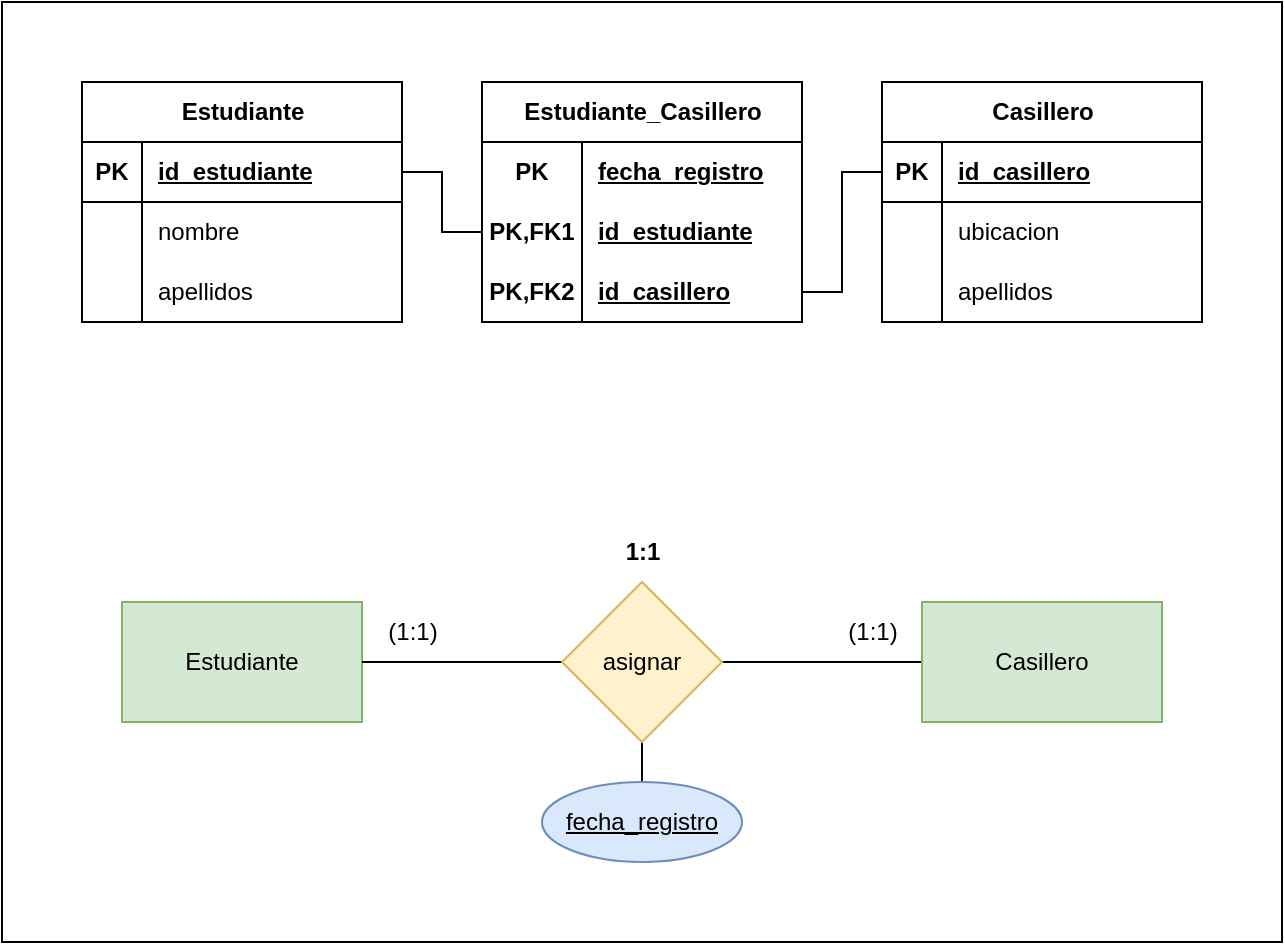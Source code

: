 <mxfile version="26.0.10">
  <diagram name="Page-1" id="XvsxDI51Mbzp0t6Jcrde">
    <mxGraphModel dx="911" dy="538" grid="1" gridSize="10" guides="1" tooltips="1" connect="1" arrows="1" fold="1" page="1" pageScale="1" pageWidth="850" pageHeight="1100" math="0" shadow="0">
      <root>
        <mxCell id="0" />
        <mxCell id="1" parent="0" />
        <mxCell id="ieutc6Kl5Hrox6USt51n-65" value="" style="group" vertex="1" connectable="0" parent="1">
          <mxGeometry width="640" height="470" as="geometry" />
        </mxCell>
        <mxCell id="ieutc6Kl5Hrox6USt51n-64" value="" style="rounded=0;whiteSpace=wrap;html=1;" vertex="1" parent="ieutc6Kl5Hrox6USt51n-65">
          <mxGeometry width="640" height="470" as="geometry" />
        </mxCell>
        <mxCell id="ieutc6Kl5Hrox6USt51n-1" value="Estudiante" style="rounded=0;whiteSpace=wrap;html=1;fillColor=#d5e8d4;strokeColor=#82b366;" vertex="1" parent="ieutc6Kl5Hrox6USt51n-65">
          <mxGeometry x="60" y="300" width="120" height="60" as="geometry" />
        </mxCell>
        <mxCell id="ieutc6Kl5Hrox6USt51n-4" style="edgeStyle=orthogonalEdgeStyle;rounded=0;orthogonalLoop=1;jettySize=auto;html=1;exitX=1;exitY=0.5;exitDx=0;exitDy=0;entryX=0;entryY=0.5;entryDx=0;entryDy=0;endArrow=none;startFill=0;" edge="1" parent="ieutc6Kl5Hrox6USt51n-65" source="ieutc6Kl5Hrox6USt51n-2" target="ieutc6Kl5Hrox6USt51n-3">
          <mxGeometry relative="1" as="geometry" />
        </mxCell>
        <mxCell id="ieutc6Kl5Hrox6USt51n-5" style="edgeStyle=orthogonalEdgeStyle;rounded=0;orthogonalLoop=1;jettySize=auto;html=1;exitX=0;exitY=0.5;exitDx=0;exitDy=0;entryX=1;entryY=0.5;entryDx=0;entryDy=0;endArrow=none;startFill=0;" edge="1" parent="ieutc6Kl5Hrox6USt51n-65" source="ieutc6Kl5Hrox6USt51n-2" target="ieutc6Kl5Hrox6USt51n-1">
          <mxGeometry relative="1" as="geometry" />
        </mxCell>
        <mxCell id="ieutc6Kl5Hrox6USt51n-23" style="edgeStyle=orthogonalEdgeStyle;rounded=0;orthogonalLoop=1;jettySize=auto;html=1;exitX=0.5;exitY=1;exitDx=0;exitDy=0;entryX=0.5;entryY=0;entryDx=0;entryDy=0;endArrow=none;startFill=0;" edge="1" parent="ieutc6Kl5Hrox6USt51n-65" source="ieutc6Kl5Hrox6USt51n-2" target="ieutc6Kl5Hrox6USt51n-22">
          <mxGeometry relative="1" as="geometry" />
        </mxCell>
        <mxCell id="ieutc6Kl5Hrox6USt51n-2" value="asignar" style="rhombus;whiteSpace=wrap;html=1;fillColor=#fff2cc;strokeColor=#d6b656;" vertex="1" parent="ieutc6Kl5Hrox6USt51n-65">
          <mxGeometry x="280" y="290" width="80" height="80" as="geometry" />
        </mxCell>
        <mxCell id="ieutc6Kl5Hrox6USt51n-3" value="Casillero" style="rounded=0;whiteSpace=wrap;html=1;fillColor=#d5e8d4;strokeColor=#82b366;" vertex="1" parent="ieutc6Kl5Hrox6USt51n-65">
          <mxGeometry x="460" y="300" width="120" height="60" as="geometry" />
        </mxCell>
        <mxCell id="ieutc6Kl5Hrox6USt51n-6" value="(1:1)" style="text;html=1;align=center;verticalAlign=middle;resizable=0;points=[];autosize=1;strokeColor=none;fillColor=none;" vertex="1" parent="ieutc6Kl5Hrox6USt51n-65">
          <mxGeometry x="410" y="300" width="50" height="30" as="geometry" />
        </mxCell>
        <mxCell id="ieutc6Kl5Hrox6USt51n-7" value="(1:1)" style="text;html=1;align=center;verticalAlign=middle;resizable=0;points=[];autosize=1;strokeColor=none;fillColor=none;" vertex="1" parent="ieutc6Kl5Hrox6USt51n-65">
          <mxGeometry x="180" y="300" width="50" height="30" as="geometry" />
        </mxCell>
        <mxCell id="ieutc6Kl5Hrox6USt51n-8" value="1:1" style="text;html=1;align=center;verticalAlign=middle;resizable=0;points=[];autosize=1;strokeColor=none;fillColor=none;fontStyle=1" vertex="1" parent="ieutc6Kl5Hrox6USt51n-65">
          <mxGeometry x="300" y="260" width="40" height="30" as="geometry" />
        </mxCell>
        <mxCell id="ieutc6Kl5Hrox6USt51n-9" value="Estudiante" style="shape=table;startSize=30;container=1;collapsible=1;childLayout=tableLayout;fixedRows=1;rowLines=0;fontStyle=1;align=center;resizeLast=1;html=1;" vertex="1" parent="ieutc6Kl5Hrox6USt51n-65">
          <mxGeometry x="40" y="40" width="160" height="120" as="geometry" />
        </mxCell>
        <mxCell id="ieutc6Kl5Hrox6USt51n-10" value="" style="shape=tableRow;horizontal=0;startSize=0;swimlaneHead=0;swimlaneBody=0;fillColor=none;collapsible=0;dropTarget=0;points=[[0,0.5],[1,0.5]];portConstraint=eastwest;top=0;left=0;right=0;bottom=1;" vertex="1" parent="ieutc6Kl5Hrox6USt51n-9">
          <mxGeometry y="30" width="160" height="30" as="geometry" />
        </mxCell>
        <mxCell id="ieutc6Kl5Hrox6USt51n-11" value="PK" style="shape=partialRectangle;connectable=0;fillColor=none;top=0;left=0;bottom=0;right=0;fontStyle=1;overflow=hidden;whiteSpace=wrap;html=1;" vertex="1" parent="ieutc6Kl5Hrox6USt51n-10">
          <mxGeometry width="30" height="30" as="geometry">
            <mxRectangle width="30" height="30" as="alternateBounds" />
          </mxGeometry>
        </mxCell>
        <mxCell id="ieutc6Kl5Hrox6USt51n-12" value="id_estudiante" style="shape=partialRectangle;connectable=0;fillColor=none;top=0;left=0;bottom=0;right=0;align=left;spacingLeft=6;fontStyle=5;overflow=hidden;whiteSpace=wrap;html=1;" vertex="1" parent="ieutc6Kl5Hrox6USt51n-10">
          <mxGeometry x="30" width="130" height="30" as="geometry">
            <mxRectangle width="130" height="30" as="alternateBounds" />
          </mxGeometry>
        </mxCell>
        <mxCell id="ieutc6Kl5Hrox6USt51n-13" value="" style="shape=tableRow;horizontal=0;startSize=0;swimlaneHead=0;swimlaneBody=0;fillColor=none;collapsible=0;dropTarget=0;points=[[0,0.5],[1,0.5]];portConstraint=eastwest;top=0;left=0;right=0;bottom=0;" vertex="1" parent="ieutc6Kl5Hrox6USt51n-9">
          <mxGeometry y="60" width="160" height="30" as="geometry" />
        </mxCell>
        <mxCell id="ieutc6Kl5Hrox6USt51n-14" value="" style="shape=partialRectangle;connectable=0;fillColor=none;top=0;left=0;bottom=0;right=0;editable=1;overflow=hidden;whiteSpace=wrap;html=1;" vertex="1" parent="ieutc6Kl5Hrox6USt51n-13">
          <mxGeometry width="30" height="30" as="geometry">
            <mxRectangle width="30" height="30" as="alternateBounds" />
          </mxGeometry>
        </mxCell>
        <mxCell id="ieutc6Kl5Hrox6USt51n-15" value="nombre" style="shape=partialRectangle;connectable=0;fillColor=none;top=0;left=0;bottom=0;right=0;align=left;spacingLeft=6;overflow=hidden;whiteSpace=wrap;html=1;" vertex="1" parent="ieutc6Kl5Hrox6USt51n-13">
          <mxGeometry x="30" width="130" height="30" as="geometry">
            <mxRectangle width="130" height="30" as="alternateBounds" />
          </mxGeometry>
        </mxCell>
        <mxCell id="ieutc6Kl5Hrox6USt51n-16" value="" style="shape=tableRow;horizontal=0;startSize=0;swimlaneHead=0;swimlaneBody=0;fillColor=none;collapsible=0;dropTarget=0;points=[[0,0.5],[1,0.5]];portConstraint=eastwest;top=0;left=0;right=0;bottom=0;" vertex="1" parent="ieutc6Kl5Hrox6USt51n-9">
          <mxGeometry y="90" width="160" height="30" as="geometry" />
        </mxCell>
        <mxCell id="ieutc6Kl5Hrox6USt51n-17" value="" style="shape=partialRectangle;connectable=0;fillColor=none;top=0;left=0;bottom=0;right=0;editable=1;overflow=hidden;whiteSpace=wrap;html=1;" vertex="1" parent="ieutc6Kl5Hrox6USt51n-16">
          <mxGeometry width="30" height="30" as="geometry">
            <mxRectangle width="30" height="30" as="alternateBounds" />
          </mxGeometry>
        </mxCell>
        <mxCell id="ieutc6Kl5Hrox6USt51n-18" value="apellidos" style="shape=partialRectangle;connectable=0;fillColor=none;top=0;left=0;bottom=0;right=0;align=left;spacingLeft=6;overflow=hidden;whiteSpace=wrap;html=1;" vertex="1" parent="ieutc6Kl5Hrox6USt51n-16">
          <mxGeometry x="30" width="130" height="30" as="geometry">
            <mxRectangle width="130" height="30" as="alternateBounds" />
          </mxGeometry>
        </mxCell>
        <mxCell id="ieutc6Kl5Hrox6USt51n-22" value="fecha_registro" style="ellipse;whiteSpace=wrap;html=1;fontStyle=4;fillColor=#dae8fc;strokeColor=#6c8ebf;" vertex="1" parent="ieutc6Kl5Hrox6USt51n-65">
          <mxGeometry x="270" y="390" width="100" height="40" as="geometry" />
        </mxCell>
        <mxCell id="ieutc6Kl5Hrox6USt51n-24" value="Estudiante_Casillero" style="shape=table;startSize=30;container=1;collapsible=1;childLayout=tableLayout;fixedRows=1;rowLines=0;fontStyle=1;align=center;resizeLast=1;html=1;" vertex="1" parent="ieutc6Kl5Hrox6USt51n-65">
          <mxGeometry x="240" y="40" width="160" height="120" as="geometry" />
        </mxCell>
        <mxCell id="ieutc6Kl5Hrox6USt51n-25" value="" style="shape=tableRow;horizontal=0;startSize=0;swimlaneHead=0;swimlaneBody=0;fillColor=none;collapsible=0;dropTarget=0;points=[[0,0.5],[1,0.5]];portConstraint=eastwest;top=0;left=0;right=0;bottom=0;" vertex="1" parent="ieutc6Kl5Hrox6USt51n-24">
          <mxGeometry y="30" width="160" height="30" as="geometry" />
        </mxCell>
        <mxCell id="ieutc6Kl5Hrox6USt51n-26" value="PK" style="shape=partialRectangle;connectable=0;fillColor=none;top=0;left=0;bottom=0;right=0;fontStyle=1;overflow=hidden;whiteSpace=wrap;html=1;" vertex="1" parent="ieutc6Kl5Hrox6USt51n-25">
          <mxGeometry width="50" height="30" as="geometry">
            <mxRectangle width="50" height="30" as="alternateBounds" />
          </mxGeometry>
        </mxCell>
        <mxCell id="ieutc6Kl5Hrox6USt51n-27" value="fecha_registro" style="shape=partialRectangle;connectable=0;fillColor=none;top=0;left=0;bottom=0;right=0;align=left;spacingLeft=6;fontStyle=5;overflow=hidden;whiteSpace=wrap;html=1;" vertex="1" parent="ieutc6Kl5Hrox6USt51n-25">
          <mxGeometry x="50" width="110" height="30" as="geometry">
            <mxRectangle width="110" height="30" as="alternateBounds" />
          </mxGeometry>
        </mxCell>
        <mxCell id="ieutc6Kl5Hrox6USt51n-59" value="" style="shape=tableRow;horizontal=0;startSize=0;swimlaneHead=0;swimlaneBody=0;fillColor=none;collapsible=0;dropTarget=0;points=[[0,0.5],[1,0.5]];portConstraint=eastwest;top=0;left=0;right=0;bottom=0;" vertex="1" parent="ieutc6Kl5Hrox6USt51n-24">
          <mxGeometry y="60" width="160" height="30" as="geometry" />
        </mxCell>
        <mxCell id="ieutc6Kl5Hrox6USt51n-60" value="PK,FK1" style="shape=partialRectangle;connectable=0;fillColor=none;top=0;left=0;bottom=0;right=0;fontStyle=1;overflow=hidden;whiteSpace=wrap;html=1;" vertex="1" parent="ieutc6Kl5Hrox6USt51n-59">
          <mxGeometry width="50" height="30" as="geometry">
            <mxRectangle width="50" height="30" as="alternateBounds" />
          </mxGeometry>
        </mxCell>
        <mxCell id="ieutc6Kl5Hrox6USt51n-61" value="id_estudiante" style="shape=partialRectangle;connectable=0;fillColor=none;top=0;left=0;bottom=0;right=0;align=left;spacingLeft=6;fontStyle=5;overflow=hidden;whiteSpace=wrap;html=1;" vertex="1" parent="ieutc6Kl5Hrox6USt51n-59">
          <mxGeometry x="50" width="110" height="30" as="geometry">
            <mxRectangle width="110" height="30" as="alternateBounds" />
          </mxGeometry>
        </mxCell>
        <mxCell id="ieutc6Kl5Hrox6USt51n-56" value="" style="shape=tableRow;horizontal=0;startSize=0;swimlaneHead=0;swimlaneBody=0;fillColor=none;collapsible=0;dropTarget=0;points=[[0,0.5],[1,0.5]];portConstraint=eastwest;top=0;left=0;right=0;bottom=1;" vertex="1" parent="ieutc6Kl5Hrox6USt51n-24">
          <mxGeometry y="90" width="160" height="30" as="geometry" />
        </mxCell>
        <mxCell id="ieutc6Kl5Hrox6USt51n-57" value="PK,FK2" style="shape=partialRectangle;connectable=0;fillColor=none;top=0;left=0;bottom=0;right=0;fontStyle=1;overflow=hidden;whiteSpace=wrap;html=1;" vertex="1" parent="ieutc6Kl5Hrox6USt51n-56">
          <mxGeometry width="50" height="30" as="geometry">
            <mxRectangle width="50" height="30" as="alternateBounds" />
          </mxGeometry>
        </mxCell>
        <mxCell id="ieutc6Kl5Hrox6USt51n-58" value="id_casillero" style="shape=partialRectangle;connectable=0;fillColor=none;top=0;left=0;bottom=0;right=0;align=left;spacingLeft=6;fontStyle=5;overflow=hidden;whiteSpace=wrap;html=1;" vertex="1" parent="ieutc6Kl5Hrox6USt51n-56">
          <mxGeometry x="50" width="110" height="30" as="geometry">
            <mxRectangle width="110" height="30" as="alternateBounds" />
          </mxGeometry>
        </mxCell>
        <mxCell id="ieutc6Kl5Hrox6USt51n-34" value="Casillero" style="shape=table;startSize=30;container=1;collapsible=1;childLayout=tableLayout;fixedRows=1;rowLines=0;fontStyle=1;align=center;resizeLast=1;html=1;" vertex="1" parent="ieutc6Kl5Hrox6USt51n-65">
          <mxGeometry x="440" y="40" width="160" height="120" as="geometry" />
        </mxCell>
        <mxCell id="ieutc6Kl5Hrox6USt51n-35" value="" style="shape=tableRow;horizontal=0;startSize=0;swimlaneHead=0;swimlaneBody=0;fillColor=none;collapsible=0;dropTarget=0;points=[[0,0.5],[1,0.5]];portConstraint=eastwest;top=0;left=0;right=0;bottom=1;" vertex="1" parent="ieutc6Kl5Hrox6USt51n-34">
          <mxGeometry y="30" width="160" height="30" as="geometry" />
        </mxCell>
        <mxCell id="ieutc6Kl5Hrox6USt51n-36" value="PK" style="shape=partialRectangle;connectable=0;fillColor=none;top=0;left=0;bottom=0;right=0;fontStyle=1;overflow=hidden;whiteSpace=wrap;html=1;" vertex="1" parent="ieutc6Kl5Hrox6USt51n-35">
          <mxGeometry width="30" height="30" as="geometry">
            <mxRectangle width="30" height="30" as="alternateBounds" />
          </mxGeometry>
        </mxCell>
        <mxCell id="ieutc6Kl5Hrox6USt51n-37" value="id_casillero" style="shape=partialRectangle;connectable=0;fillColor=none;top=0;left=0;bottom=0;right=0;align=left;spacingLeft=6;fontStyle=5;overflow=hidden;whiteSpace=wrap;html=1;" vertex="1" parent="ieutc6Kl5Hrox6USt51n-35">
          <mxGeometry x="30" width="130" height="30" as="geometry">
            <mxRectangle width="130" height="30" as="alternateBounds" />
          </mxGeometry>
        </mxCell>
        <mxCell id="ieutc6Kl5Hrox6USt51n-38" value="" style="shape=tableRow;horizontal=0;startSize=0;swimlaneHead=0;swimlaneBody=0;fillColor=none;collapsible=0;dropTarget=0;points=[[0,0.5],[1,0.5]];portConstraint=eastwest;top=0;left=0;right=0;bottom=0;" vertex="1" parent="ieutc6Kl5Hrox6USt51n-34">
          <mxGeometry y="60" width="160" height="30" as="geometry" />
        </mxCell>
        <mxCell id="ieutc6Kl5Hrox6USt51n-39" value="" style="shape=partialRectangle;connectable=0;fillColor=none;top=0;left=0;bottom=0;right=0;editable=1;overflow=hidden;whiteSpace=wrap;html=1;" vertex="1" parent="ieutc6Kl5Hrox6USt51n-38">
          <mxGeometry width="30" height="30" as="geometry">
            <mxRectangle width="30" height="30" as="alternateBounds" />
          </mxGeometry>
        </mxCell>
        <mxCell id="ieutc6Kl5Hrox6USt51n-40" value="ubicacion" style="shape=partialRectangle;connectable=0;fillColor=none;top=0;left=0;bottom=0;right=0;align=left;spacingLeft=6;overflow=hidden;whiteSpace=wrap;html=1;" vertex="1" parent="ieutc6Kl5Hrox6USt51n-38">
          <mxGeometry x="30" width="130" height="30" as="geometry">
            <mxRectangle width="130" height="30" as="alternateBounds" />
          </mxGeometry>
        </mxCell>
        <mxCell id="ieutc6Kl5Hrox6USt51n-41" value="" style="shape=tableRow;horizontal=0;startSize=0;swimlaneHead=0;swimlaneBody=0;fillColor=none;collapsible=0;dropTarget=0;points=[[0,0.5],[1,0.5]];portConstraint=eastwest;top=0;left=0;right=0;bottom=0;" vertex="1" parent="ieutc6Kl5Hrox6USt51n-34">
          <mxGeometry y="90" width="160" height="30" as="geometry" />
        </mxCell>
        <mxCell id="ieutc6Kl5Hrox6USt51n-42" value="" style="shape=partialRectangle;connectable=0;fillColor=none;top=0;left=0;bottom=0;right=0;editable=1;overflow=hidden;whiteSpace=wrap;html=1;" vertex="1" parent="ieutc6Kl5Hrox6USt51n-41">
          <mxGeometry width="30" height="30" as="geometry">
            <mxRectangle width="30" height="30" as="alternateBounds" />
          </mxGeometry>
        </mxCell>
        <mxCell id="ieutc6Kl5Hrox6USt51n-43" value="apellidos" style="shape=partialRectangle;connectable=0;fillColor=none;top=0;left=0;bottom=0;right=0;align=left;spacingLeft=6;overflow=hidden;whiteSpace=wrap;html=1;" vertex="1" parent="ieutc6Kl5Hrox6USt51n-41">
          <mxGeometry x="30" width="130" height="30" as="geometry">
            <mxRectangle width="130" height="30" as="alternateBounds" />
          </mxGeometry>
        </mxCell>
        <mxCell id="ieutc6Kl5Hrox6USt51n-62" style="edgeStyle=orthogonalEdgeStyle;rounded=0;orthogonalLoop=1;jettySize=auto;html=1;exitX=1;exitY=0.5;exitDx=0;exitDy=0;entryX=0;entryY=0.5;entryDx=0;entryDy=0;endArrow=none;startFill=0;" edge="1" parent="ieutc6Kl5Hrox6USt51n-65" source="ieutc6Kl5Hrox6USt51n-10" target="ieutc6Kl5Hrox6USt51n-59">
          <mxGeometry relative="1" as="geometry" />
        </mxCell>
        <mxCell id="ieutc6Kl5Hrox6USt51n-63" style="edgeStyle=orthogonalEdgeStyle;rounded=0;orthogonalLoop=1;jettySize=auto;html=1;exitX=0;exitY=0.5;exitDx=0;exitDy=0;entryX=1;entryY=0.5;entryDx=0;entryDy=0;endArrow=none;startFill=0;" edge="1" parent="ieutc6Kl5Hrox6USt51n-65" source="ieutc6Kl5Hrox6USt51n-35" target="ieutc6Kl5Hrox6USt51n-56">
          <mxGeometry relative="1" as="geometry" />
        </mxCell>
      </root>
    </mxGraphModel>
  </diagram>
</mxfile>
